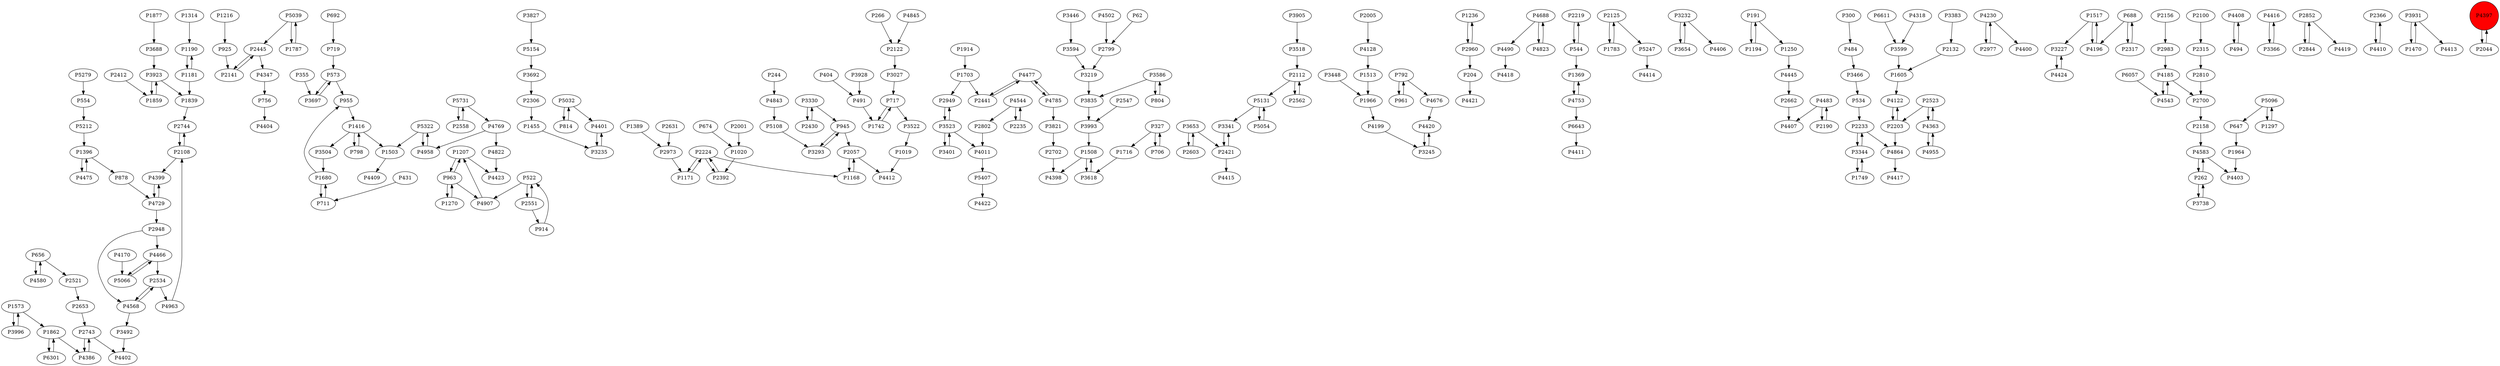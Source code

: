 digraph {
	P1190 -> P1181
	P2948 -> P4466
	P756 -> P4404
	P692 -> P719
	P656 -> P4580
	P4401 -> P3235
	P1207 -> P963
	P4907 -> P1207
	P1019 -> P4412
	P945 -> P3293
	P4477 -> P2441
	P2112 -> P5131
	P4958 -> P5322
	P4420 -> P3245
	P1236 -> P2960
	P3905 -> P3518
	P2224 -> P1171
	P4688 -> P4490
	P2219 -> P544
	P2125 -> P1783
	P3232 -> P3654
	P3827 -> P5154
	P5039 -> P2445
	P2441 -> P4477
	P191 -> P1194
	P544 -> P1369
	P2132 -> P1605
	P4230 -> P2977
	P1369 -> P4753
	P2743 -> P4386
	P1517 -> P4196
	P4955 -> P4363
	P2108 -> P2744
	P1966 -> P4199
	P3923 -> P1839
	P355 -> P3697
	P544 -> P2219
	P647 -> P1964
	P404 -> P491
	P1680 -> P711
	P4543 -> P4185
	P1020 -> P2392
	P2702 -> P4398
	P4408 -> P494
	P2224 -> P2392
	P4544 -> P2235
	P3594 -> P3219
	P2317 -> P688
	P3518 -> P2112
	P5039 -> P1787
	P4688 -> P4823
	P3341 -> P2421
	P3821 -> P2702
	P656 -> P2521
	P1396 -> P4475
	P3330 -> P945
	P4475 -> P1396
	P1503 -> P4409
	P2392 -> P2224
	P1314 -> P1190
	P2001 -> P1020
	P1181 -> P1190
	P491 -> P1742
	P5731 -> P2558
	P2445 -> P4347
	P4502 -> P2799
	P2662 -> P4407
	P792 -> P961
	P3599 -> P1605
	P3523 -> P3401
	P4416 -> P3366
	P2523 -> P2203
	P431 -> P711
	P5247 -> P4414
	P3618 -> P1508
	P1194 -> P191
	P5154 -> P3692
	P4466 -> P2534
	P3366 -> P4416
	P1416 -> P3504
	P4363 -> P2523
	P2603 -> P3653
	P5096 -> P1297
	P3688 -> P3923
	P963 -> P1207
	P4399 -> P4729
	P1517 -> P3227
	P262 -> P3738
	P963 -> P1270
	P3586 -> P3835
	P2141 -> P2445
	P2653 -> P2743
	P5108 -> P3293
	P2315 -> P2810
	P4170 -> P5066
	P1270 -> P963
	P2852 -> P2844
	P2973 -> P1171
	P2852 -> P4419
	P2948 -> P4568
	P2421 -> P3341
	P2430 -> P3330
	P2366 -> P4410
	P2112 -> P2562
	P2810 -> P2700
	P2190 -> P4483
	P3692 -> P2306
	P2700 -> P2158
	P2445 -> P2141
	P573 -> P3697
	P2057 -> P1168
	P4483 -> P2190
	P5322 -> P4958
	P327 -> P706
	P2534 -> P4963
	P1605 -> P4122
	P2412 -> P1859
	P1573 -> P3996
	P2100 -> P2315
	P1250 -> P4445
	P573 -> P955
	P1859 -> P3923
	P6643 -> P4411
	P4729 -> P4399
	P484 -> P3466
	P4568 -> P3492
	P262 -> P4583
	P5131 -> P3341
	P2108 -> P4399
	P1783 -> P2125
	P6301 -> P1862
	P4122 -> P2203
	P2122 -> P3027
	P4864 -> P4417
	P4769 -> P4958
	P4410 -> P2366
	P534 -> P2233
	P814 -> P5032
	P4568 -> P2534
	P3344 -> P2233
	P4318 -> P3599
	P3697 -> P573
	P3931 -> P1470
	P2551 -> P914
	P1749 -> P3344
	P3448 -> P1966
	P244 -> P4843
	P2521 -> P2653
	P4963 -> P2108
	P5279 -> P554
	P804 -> P3586
	P3293 -> P945
	P2203 -> P4122
	P2158 -> P4583
	P2523 -> P4363
	P3401 -> P3523
	P1787 -> P5039
	P300 -> P484
	P1508 -> P4398
	P706 -> P327
	P798 -> P1416
	P5066 -> P4466
	P6611 -> P3599
	P2744 -> P2108
	P1455 -> P3235
	P1680 -> P955
	P2802 -> P4011
	P1964 -> P4403
	P3219 -> P3835
	P3383 -> P2132
	P2233 -> P4864
	P4676 -> P4420
	P266 -> P2122
	P3653 -> P2421
	P4386 -> P2743
	P2844 -> P2852
	P4785 -> P3821
	P1839 -> P2744
	P717 -> P3522
	P1470 -> P3931
	P4347 -> P756
	P688 -> P2317
	P5054 -> P5131
	P4128 -> P1513
	P4199 -> P3245
	P925 -> P2141
	P2224 -> P1168
	P4823 -> P4688
	P3928 -> P491
	P2977 -> P4230
	P2983 -> P4185
	P1573 -> P1862
	P2558 -> P5731
	P4580 -> P656
	P3446 -> P3594
	P1877 -> P3688
	P1742 -> P717
	P2125 -> P5247
	P4583 -> P262
	P554 -> P5212
	P2960 -> P204
	P4843 -> P5108
	P1171 -> P2224
	P2235 -> P4544
	P2057 -> P4412
	P3522 -> P1019
	P191 -> P1250
	P1862 -> P4386
	P3466 -> P534
	P4445 -> P2662
	P945 -> P2057
	P4466 -> P5066
	P5032 -> P814
	P3504 -> P1680
	P4185 -> P4543
	P2949 -> P3523
	P1207 -> P4423
	P4363 -> P4955
	P1168 -> P2057
	P2562 -> P2112
	P4490 -> P4418
	P688 -> P4196
	P4785 -> P4477
	P4483 -> P4407
	P2551 -> P522
	P3330 -> P2430
	P5731 -> P4769
	P3523 -> P2949
	P4196 -> P1517
	P1416 -> P798
	P3931 -> P4413
	P522 -> P4907
	P3586 -> P804
	P719 -> P573
	P4583 -> P4403
	P2743 -> P4402
	P4753 -> P1369
	P4845 -> P2122
	P2960 -> P1236
	P1703 -> P2441
	P674 -> P1020
	P3227 -> P4424
	P4477 -> P4785
	P4230 -> P4400
	P2799 -> P3219
	P1703 -> P2949
	P5032 -> P4401
	P2005 -> P4128
	P1716 -> P3618
	P963 -> P4907
	P3027 -> P717
	P494 -> P4408
	P327 -> P1716
	P204 -> P4421
	P4424 -> P3227
	P914 -> P522
	P3344 -> P1749
	P3654 -> P3232
	P4729 -> P2948
	P5131 -> P5054
	P2156 -> P2983
	P1508 -> P3618
	P522 -> P2551
	P3993 -> P1508
	P4185 -> P2700
	P2306 -> P1455
	P2631 -> P2973
	P3738 -> P262
	P3245 -> P4420
	P2421 -> P4415
	P3492 -> P4402
	P717 -> P1742
	P3523 -> P4011
	P3996 -> P1573
	P1396 -> P878
	P4753 -> P6643
	P4544 -> P2802
	P2534 -> P4568
	P5322 -> P1503
	P1181 -> P1839
	P2233 -> P3344
	P3232 -> P4406
	P711 -> P1680
	P1513 -> P1966
	P62 -> P2799
	P3923 -> P1859
	P6057 -> P4543
	P1914 -> P1703
	P2203 -> P4864
	P955 -> P1416
	P1389 -> P2973
	P1416 -> P1503
	P1862 -> P6301
	P792 -> P4676
	P4769 -> P4822
	P878 -> P4729
	P1297 -> P5096
	P4011 -> P5407
	P1216 -> P925
	P5212 -> P1396
	P4822 -> P4423
	P961 -> P792
	P4397 -> P2044
	P3235 -> P4401
	P5407 -> P4422
	P3653 -> P2603
	P3835 -> P3993
	P2547 -> P3993
	P2044 -> P4397
	P5096 -> P647
	P4397 [shape=circle]
	P4397 [style=filled]
	P4397 [fillcolor=red]
}